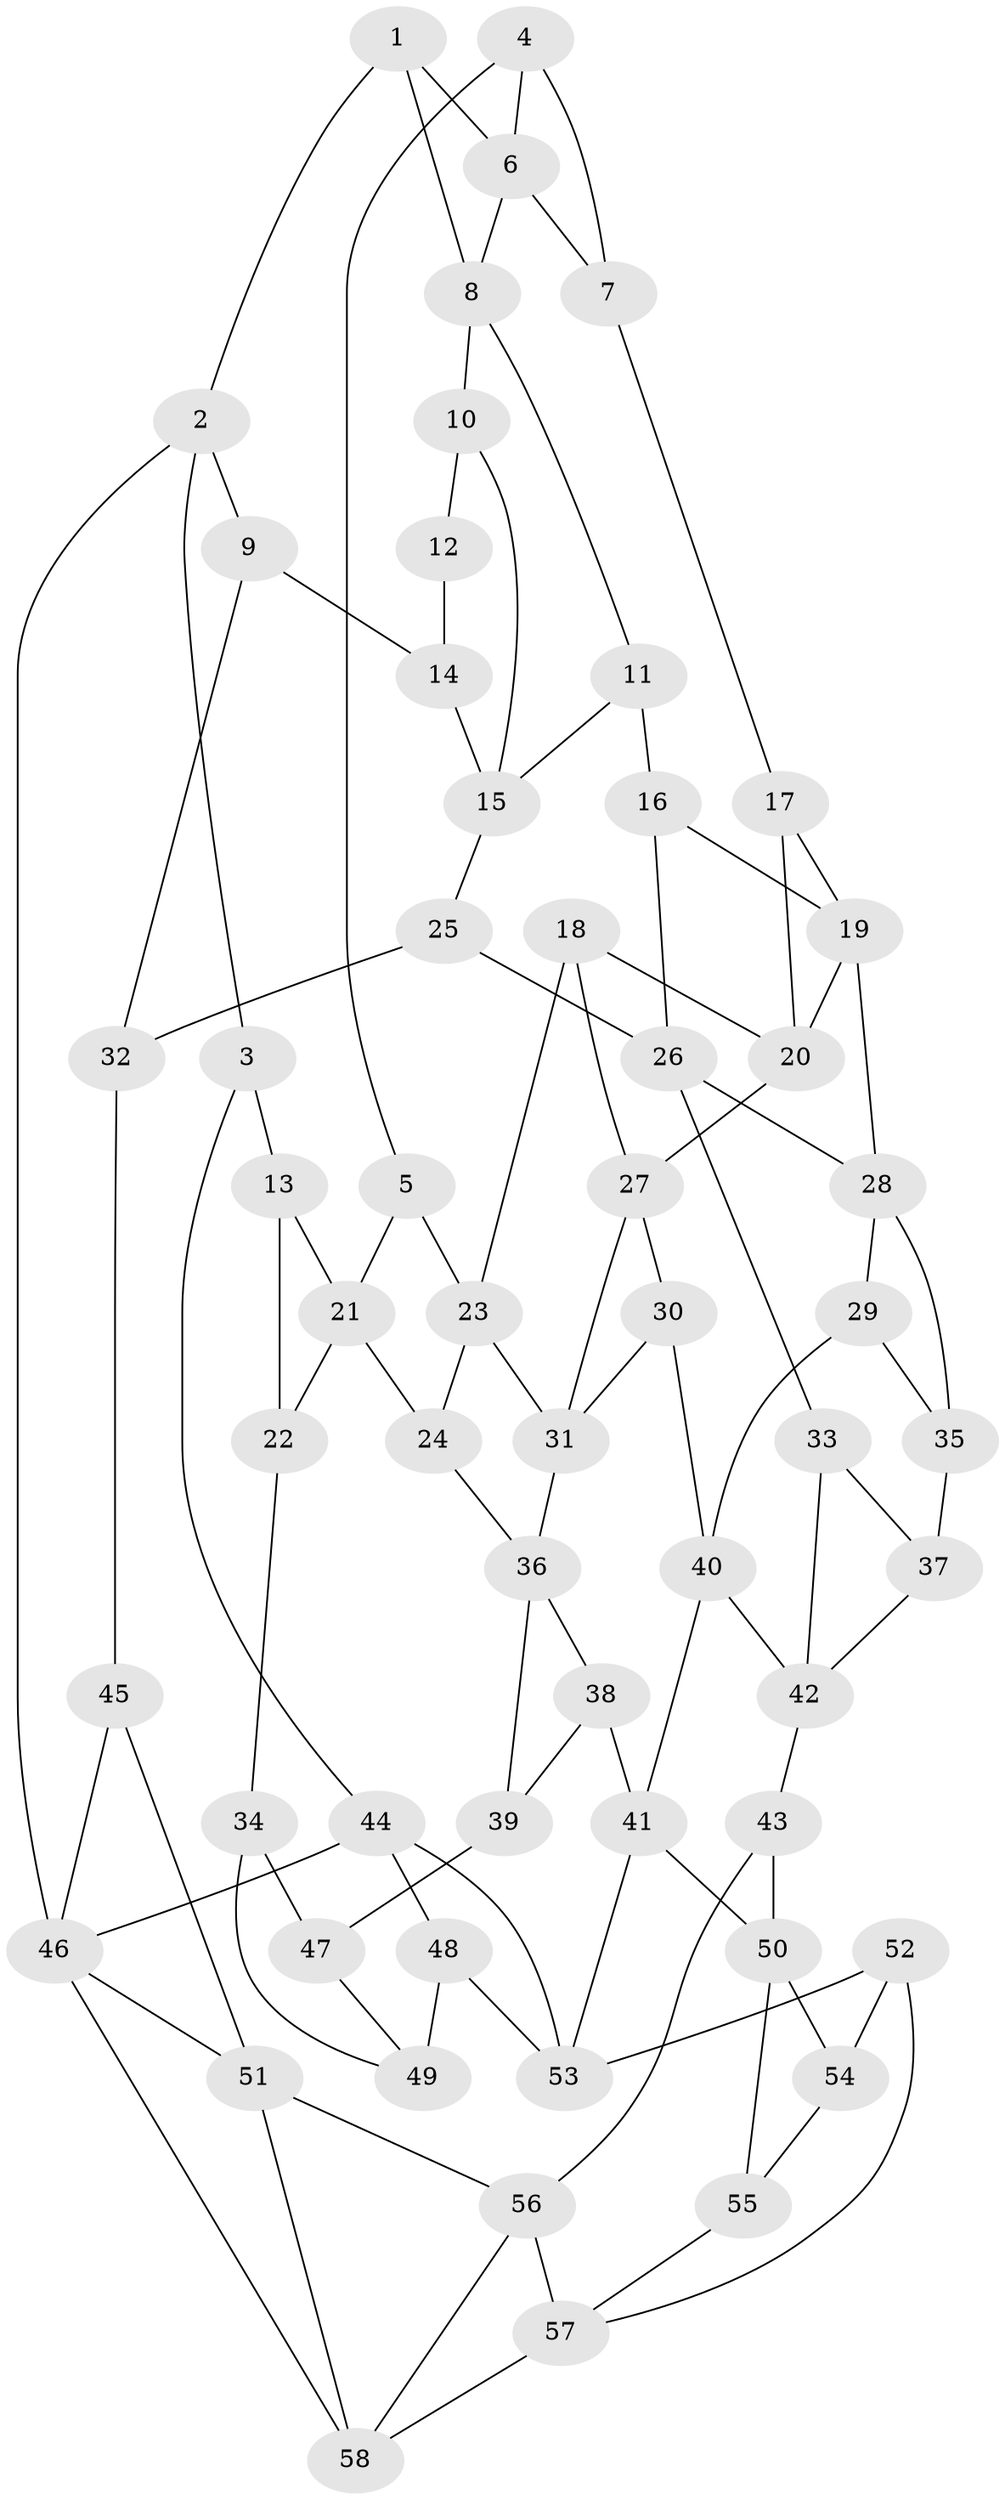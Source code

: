 // original degree distribution, {3: 0.020833333333333332, 4: 0.23958333333333334, 6: 0.21875, 5: 0.5208333333333334}
// Generated by graph-tools (version 1.1) at 2025/38/03/04/25 23:38:29]
// undirected, 58 vertices, 99 edges
graph export_dot {
  node [color=gray90,style=filled];
  1;
  2;
  3;
  4;
  5;
  6;
  7;
  8;
  9;
  10;
  11;
  12;
  13;
  14;
  15;
  16;
  17;
  18;
  19;
  20;
  21;
  22;
  23;
  24;
  25;
  26;
  27;
  28;
  29;
  30;
  31;
  32;
  33;
  34;
  35;
  36;
  37;
  38;
  39;
  40;
  41;
  42;
  43;
  44;
  45;
  46;
  47;
  48;
  49;
  50;
  51;
  52;
  53;
  54;
  55;
  56;
  57;
  58;
  1 -- 2 [weight=1.0];
  1 -- 6 [weight=1.0];
  1 -- 8 [weight=1.0];
  2 -- 3 [weight=1.0];
  2 -- 9 [weight=1.0];
  2 -- 46 [weight=1.0];
  3 -- 13 [weight=2.0];
  3 -- 44 [weight=1.0];
  4 -- 5 [weight=1.0];
  4 -- 6 [weight=1.0];
  4 -- 7 [weight=1.0];
  5 -- 21 [weight=1.0];
  5 -- 23 [weight=1.0];
  6 -- 7 [weight=1.0];
  6 -- 8 [weight=1.0];
  7 -- 17 [weight=1.0];
  8 -- 10 [weight=1.0];
  8 -- 11 [weight=1.0];
  9 -- 14 [weight=1.0];
  9 -- 32 [weight=1.0];
  10 -- 12 [weight=2.0];
  10 -- 15 [weight=1.0];
  11 -- 15 [weight=1.0];
  11 -- 16 [weight=1.0];
  12 -- 14 [weight=2.0];
  13 -- 21 [weight=1.0];
  13 -- 22 [weight=1.0];
  14 -- 15 [weight=1.0];
  15 -- 25 [weight=1.0];
  16 -- 19 [weight=1.0];
  16 -- 26 [weight=1.0];
  17 -- 19 [weight=1.0];
  17 -- 20 [weight=1.0];
  18 -- 20 [weight=1.0];
  18 -- 23 [weight=1.0];
  18 -- 27 [weight=1.0];
  19 -- 20 [weight=1.0];
  19 -- 28 [weight=1.0];
  20 -- 27 [weight=1.0];
  21 -- 22 [weight=1.0];
  21 -- 24 [weight=1.0];
  22 -- 34 [weight=1.0];
  23 -- 24 [weight=1.0];
  23 -- 31 [weight=1.0];
  24 -- 36 [weight=1.0];
  25 -- 26 [weight=1.0];
  25 -- 32 [weight=1.0];
  26 -- 28 [weight=1.0];
  26 -- 33 [weight=1.0];
  27 -- 30 [weight=1.0];
  27 -- 31 [weight=1.0];
  28 -- 29 [weight=1.0];
  28 -- 35 [weight=1.0];
  29 -- 35 [weight=1.0];
  29 -- 40 [weight=1.0];
  30 -- 31 [weight=1.0];
  30 -- 40 [weight=1.0];
  31 -- 36 [weight=1.0];
  32 -- 45 [weight=2.0];
  33 -- 37 [weight=1.0];
  33 -- 42 [weight=1.0];
  34 -- 47 [weight=1.0];
  34 -- 49 [weight=1.0];
  35 -- 37 [weight=2.0];
  36 -- 38 [weight=1.0];
  36 -- 39 [weight=1.0];
  37 -- 42 [weight=1.0];
  38 -- 39 [weight=1.0];
  38 -- 41 [weight=1.0];
  39 -- 47 [weight=2.0];
  40 -- 41 [weight=1.0];
  40 -- 42 [weight=1.0];
  41 -- 50 [weight=1.0];
  41 -- 53 [weight=1.0];
  42 -- 43 [weight=1.0];
  43 -- 50 [weight=1.0];
  43 -- 56 [weight=1.0];
  44 -- 46 [weight=1.0];
  44 -- 48 [weight=1.0];
  44 -- 53 [weight=1.0];
  45 -- 46 [weight=1.0];
  45 -- 51 [weight=1.0];
  46 -- 51 [weight=1.0];
  46 -- 58 [weight=1.0];
  47 -- 49 [weight=1.0];
  48 -- 49 [weight=2.0];
  48 -- 53 [weight=1.0];
  50 -- 54 [weight=1.0];
  50 -- 55 [weight=1.0];
  51 -- 56 [weight=1.0];
  51 -- 58 [weight=1.0];
  52 -- 53 [weight=1.0];
  52 -- 54 [weight=2.0];
  52 -- 57 [weight=1.0];
  54 -- 55 [weight=1.0];
  55 -- 57 [weight=1.0];
  56 -- 57 [weight=1.0];
  56 -- 58 [weight=1.0];
  57 -- 58 [weight=1.0];
}
